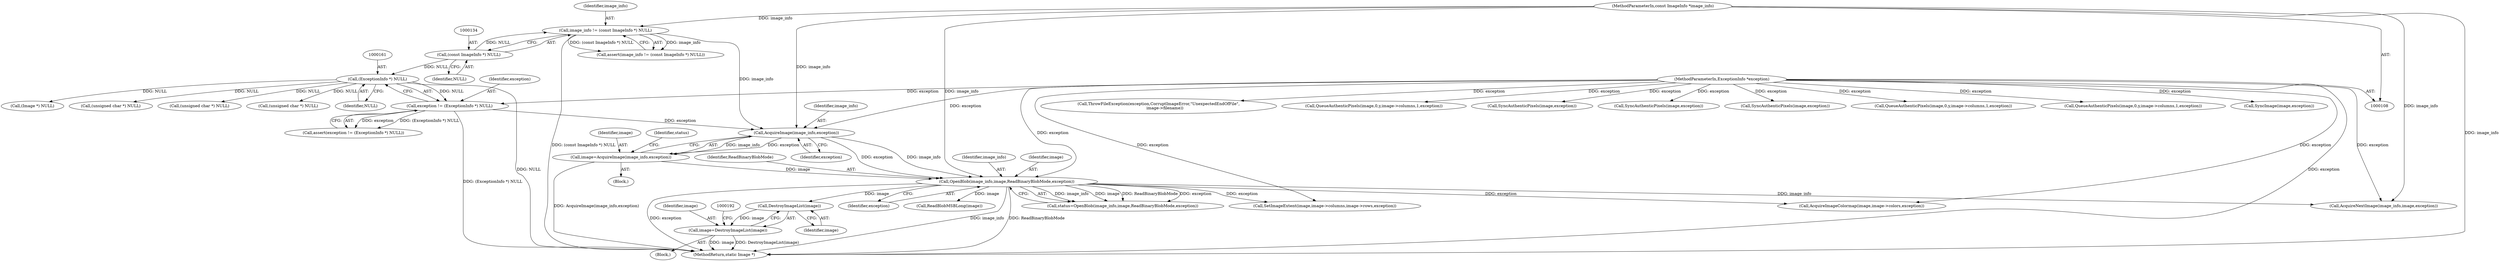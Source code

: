 digraph "0_ImageMagick_8ea44b48a182dd46d018f4b4f09a5e2ee9638105@pointer" {
"1000188" [label="(Call,DestroyImageList(image))"];
"1000176" [label="(Call,OpenBlob(image_info,image,ReadBinaryBlobMode,exception))"];
"1000171" [label="(Call,AcquireImage(image_info,exception))"];
"1000131" [label="(Call,image_info != (const ImageInfo *) NULL)"];
"1000109" [label="(MethodParameterIn,const ImageInfo *image_info)"];
"1000133" [label="(Call,(const ImageInfo *) NULL)"];
"1000158" [label="(Call,exception != (ExceptionInfo *) NULL)"];
"1000110" [label="(MethodParameterIn,ExceptionInfo *exception)"];
"1000160" [label="(Call,(ExceptionInfo *) NULL)"];
"1000169" [label="(Call,image=AcquireImage(image_info,exception))"];
"1000186" [label="(Call,image=DestroyImageList(image))"];
"1000109" [label="(MethodParameterIn,const ImageInfo *image_info)"];
"1000171" [label="(Call,AcquireImage(image_info,exception))"];
"1000176" [label="(Call,OpenBlob(image_info,image,ReadBinaryBlobMode,exception))"];
"1001618" [label="(Call,ThrowFileException(exception,CorruptImageError,\"UnexpectedEndOfFile\",\n          image->filename))"];
"1001710" [label="(MethodReturn,static Image *)"];
"1000160" [label="(Call,(ExceptionInfo *) NULL)"];
"1000162" [label="(Identifier,NULL)"];
"1001660" [label="(Call,AcquireNextImage(image_info,image,exception))"];
"1000180" [label="(Identifier,exception)"];
"1000189" [label="(Identifier,image)"];
"1001238" [label="(Call,QueueAuthenticPixels(image,0,y,image->columns,1,exception))"];
"1001565" [label="(Call,SyncAuthenticPixels(image,exception))"];
"1000175" [label="(Identifier,status)"];
"1000177" [label="(Identifier,image_info)"];
"1001290" [label="(Call,SyncAuthenticPixels(image,exception))"];
"1000178" [label="(Identifier,image)"];
"1000157" [label="(Call,assert(exception != (ExceptionInfo *) NULL))"];
"1001131" [label="(Call,SyncAuthenticPixels(image,exception))"];
"1000159" [label="(Identifier,exception)"];
"1000170" [label="(Identifier,image)"];
"1000186" [label="(Call,image=DestroyImageList(image))"];
"1000131" [label="(Call,image_info != (const ImageInfo *) NULL)"];
"1000191" [label="(Call,(Image *) NULL)"];
"1000132" [label="(Identifier,image_info)"];
"1000188" [label="(Call,DestroyImageList(image))"];
"1000187" [label="(Identifier,image)"];
"1000998" [label="(Call,QueueAuthenticPixels(image,0,y,image->columns,1,exception))"];
"1000173" [label="(Identifier,exception)"];
"1000133" [label="(Call,(const ImageInfo *) NULL)"];
"1000158" [label="(Call,exception != (ExceptionInfo *) NULL)"];
"1000719" [label="(Call,SetImageExtent(image,image->columns,image->rows,exception))"];
"1000179" [label="(Identifier,ReadBinaryBlobMode)"];
"1001401" [label="(Call,QueueAuthenticPixels(image,0,y,image->columns,1,exception))"];
"1000473" [label="(Call,(unsigned char *) NULL)"];
"1000111" [label="(Block,)"];
"1000439" [label="(Call,AcquireImageColormap(image,image->colors,exception))"];
"1000169" [label="(Call,image=AcquireImage(image_info,exception))"];
"1000206" [label="(Call,ReadBlobMSBLong(image))"];
"1000172" [label="(Identifier,image_info)"];
"1001603" [label="(Call,SyncImage(image,exception))"];
"1000822" [label="(Call,(unsigned char *) NULL)"];
"1000135" [label="(Identifier,NULL)"];
"1000130" [label="(Call,assert(image_info != (const ImageInfo *) NULL))"];
"1000185" [label="(Block,)"];
"1000174" [label="(Call,status=OpenBlob(image_info,image,ReadBinaryBlobMode,exception))"];
"1000641" [label="(Call,(unsigned char *) NULL)"];
"1000110" [label="(MethodParameterIn,ExceptionInfo *exception)"];
"1000188" -> "1000186"  [label="AST: "];
"1000188" -> "1000189"  [label="CFG: "];
"1000189" -> "1000188"  [label="AST: "];
"1000186" -> "1000188"  [label="CFG: "];
"1000188" -> "1000186"  [label="DDG: image"];
"1000176" -> "1000188"  [label="DDG: image"];
"1000176" -> "1000174"  [label="AST: "];
"1000176" -> "1000180"  [label="CFG: "];
"1000177" -> "1000176"  [label="AST: "];
"1000178" -> "1000176"  [label="AST: "];
"1000179" -> "1000176"  [label="AST: "];
"1000180" -> "1000176"  [label="AST: "];
"1000174" -> "1000176"  [label="CFG: "];
"1000176" -> "1001710"  [label="DDG: ReadBinaryBlobMode"];
"1000176" -> "1001710"  [label="DDG: exception"];
"1000176" -> "1001710"  [label="DDG: image_info"];
"1000176" -> "1000174"  [label="DDG: image_info"];
"1000176" -> "1000174"  [label="DDG: image"];
"1000176" -> "1000174"  [label="DDG: ReadBinaryBlobMode"];
"1000176" -> "1000174"  [label="DDG: exception"];
"1000171" -> "1000176"  [label="DDG: image_info"];
"1000171" -> "1000176"  [label="DDG: exception"];
"1000109" -> "1000176"  [label="DDG: image_info"];
"1000169" -> "1000176"  [label="DDG: image"];
"1000110" -> "1000176"  [label="DDG: exception"];
"1000176" -> "1000206"  [label="DDG: image"];
"1000176" -> "1000439"  [label="DDG: exception"];
"1000176" -> "1000719"  [label="DDG: exception"];
"1000176" -> "1001660"  [label="DDG: image_info"];
"1000171" -> "1000169"  [label="AST: "];
"1000171" -> "1000173"  [label="CFG: "];
"1000172" -> "1000171"  [label="AST: "];
"1000173" -> "1000171"  [label="AST: "];
"1000169" -> "1000171"  [label="CFG: "];
"1000171" -> "1000169"  [label="DDG: image_info"];
"1000171" -> "1000169"  [label="DDG: exception"];
"1000131" -> "1000171"  [label="DDG: image_info"];
"1000109" -> "1000171"  [label="DDG: image_info"];
"1000158" -> "1000171"  [label="DDG: exception"];
"1000110" -> "1000171"  [label="DDG: exception"];
"1000131" -> "1000130"  [label="AST: "];
"1000131" -> "1000133"  [label="CFG: "];
"1000132" -> "1000131"  [label="AST: "];
"1000133" -> "1000131"  [label="AST: "];
"1000130" -> "1000131"  [label="CFG: "];
"1000131" -> "1001710"  [label="DDG: (const ImageInfo *) NULL"];
"1000131" -> "1000130"  [label="DDG: image_info"];
"1000131" -> "1000130"  [label="DDG: (const ImageInfo *) NULL"];
"1000109" -> "1000131"  [label="DDG: image_info"];
"1000133" -> "1000131"  [label="DDG: NULL"];
"1000109" -> "1000108"  [label="AST: "];
"1000109" -> "1001710"  [label="DDG: image_info"];
"1000109" -> "1001660"  [label="DDG: image_info"];
"1000133" -> "1000135"  [label="CFG: "];
"1000134" -> "1000133"  [label="AST: "];
"1000135" -> "1000133"  [label="AST: "];
"1000133" -> "1000160"  [label="DDG: NULL"];
"1000158" -> "1000157"  [label="AST: "];
"1000158" -> "1000160"  [label="CFG: "];
"1000159" -> "1000158"  [label="AST: "];
"1000160" -> "1000158"  [label="AST: "];
"1000157" -> "1000158"  [label="CFG: "];
"1000158" -> "1001710"  [label="DDG: (ExceptionInfo *) NULL"];
"1000158" -> "1000157"  [label="DDG: exception"];
"1000158" -> "1000157"  [label="DDG: (ExceptionInfo *) NULL"];
"1000110" -> "1000158"  [label="DDG: exception"];
"1000160" -> "1000158"  [label="DDG: NULL"];
"1000110" -> "1000108"  [label="AST: "];
"1000110" -> "1001710"  [label="DDG: exception"];
"1000110" -> "1000439"  [label="DDG: exception"];
"1000110" -> "1000719"  [label="DDG: exception"];
"1000110" -> "1000998"  [label="DDG: exception"];
"1000110" -> "1001131"  [label="DDG: exception"];
"1000110" -> "1001238"  [label="DDG: exception"];
"1000110" -> "1001290"  [label="DDG: exception"];
"1000110" -> "1001401"  [label="DDG: exception"];
"1000110" -> "1001565"  [label="DDG: exception"];
"1000110" -> "1001603"  [label="DDG: exception"];
"1000110" -> "1001618"  [label="DDG: exception"];
"1000110" -> "1001660"  [label="DDG: exception"];
"1000160" -> "1000162"  [label="CFG: "];
"1000161" -> "1000160"  [label="AST: "];
"1000162" -> "1000160"  [label="AST: "];
"1000160" -> "1001710"  [label="DDG: NULL"];
"1000160" -> "1000191"  [label="DDG: NULL"];
"1000160" -> "1000473"  [label="DDG: NULL"];
"1000160" -> "1000641"  [label="DDG: NULL"];
"1000160" -> "1000822"  [label="DDG: NULL"];
"1000169" -> "1000111"  [label="AST: "];
"1000170" -> "1000169"  [label="AST: "];
"1000175" -> "1000169"  [label="CFG: "];
"1000169" -> "1001710"  [label="DDG: AcquireImage(image_info,exception)"];
"1000186" -> "1000185"  [label="AST: "];
"1000187" -> "1000186"  [label="AST: "];
"1000192" -> "1000186"  [label="CFG: "];
"1000186" -> "1001710"  [label="DDG: DestroyImageList(image)"];
"1000186" -> "1001710"  [label="DDG: image"];
}
